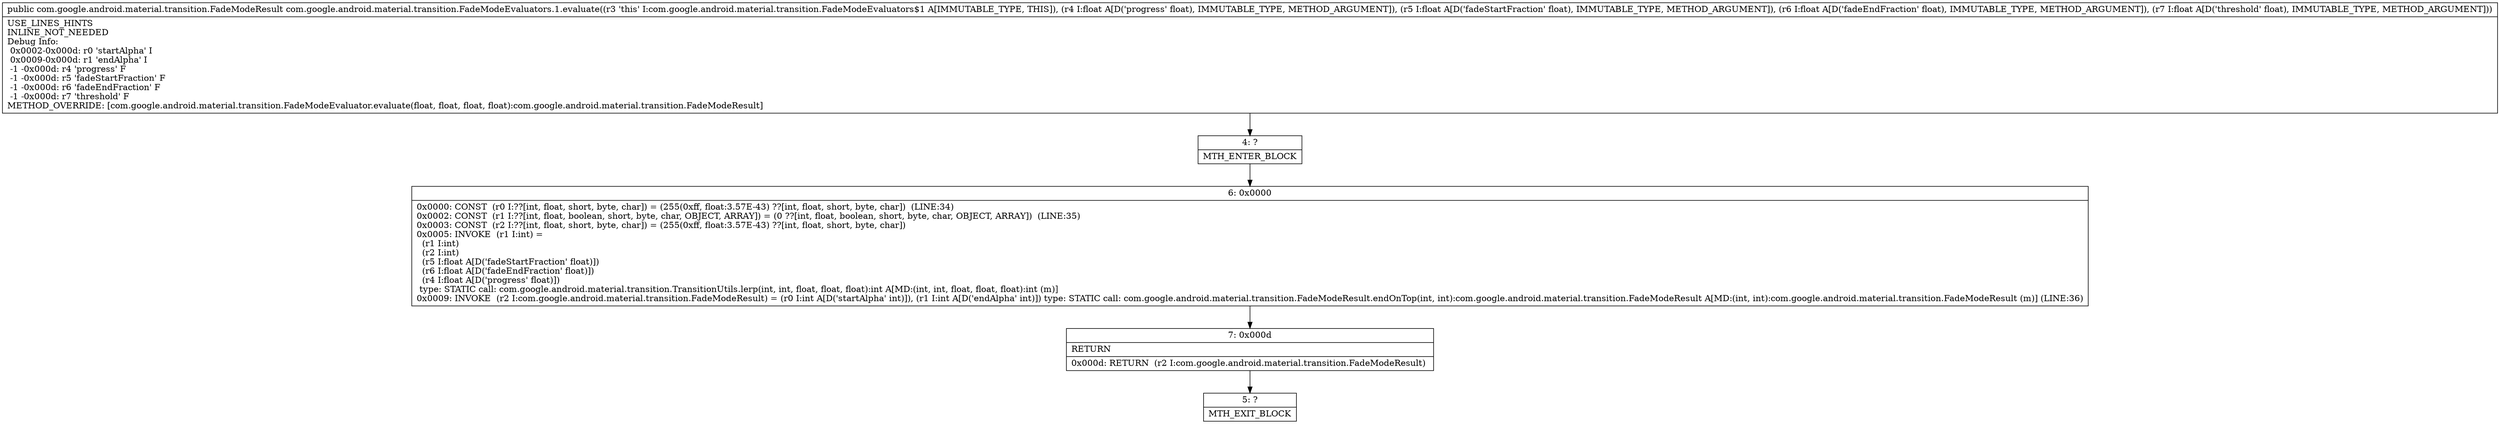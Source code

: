 digraph "CFG forcom.google.android.material.transition.FadeModeEvaluators.1.evaluate(FFFF)Lcom\/google\/android\/material\/transition\/FadeModeResult;" {
Node_4 [shape=record,label="{4\:\ ?|MTH_ENTER_BLOCK\l}"];
Node_6 [shape=record,label="{6\:\ 0x0000|0x0000: CONST  (r0 I:??[int, float, short, byte, char]) = (255(0xff, float:3.57E\-43) ??[int, float, short, byte, char])  (LINE:34)\l0x0002: CONST  (r1 I:??[int, float, boolean, short, byte, char, OBJECT, ARRAY]) = (0 ??[int, float, boolean, short, byte, char, OBJECT, ARRAY])  (LINE:35)\l0x0003: CONST  (r2 I:??[int, float, short, byte, char]) = (255(0xff, float:3.57E\-43) ??[int, float, short, byte, char]) \l0x0005: INVOKE  (r1 I:int) = \l  (r1 I:int)\l  (r2 I:int)\l  (r5 I:float A[D('fadeStartFraction' float)])\l  (r6 I:float A[D('fadeEndFraction' float)])\l  (r4 I:float A[D('progress' float)])\l type: STATIC call: com.google.android.material.transition.TransitionUtils.lerp(int, int, float, float, float):int A[MD:(int, int, float, float, float):int (m)]\l0x0009: INVOKE  (r2 I:com.google.android.material.transition.FadeModeResult) = (r0 I:int A[D('startAlpha' int)]), (r1 I:int A[D('endAlpha' int)]) type: STATIC call: com.google.android.material.transition.FadeModeResult.endOnTop(int, int):com.google.android.material.transition.FadeModeResult A[MD:(int, int):com.google.android.material.transition.FadeModeResult (m)] (LINE:36)\l}"];
Node_7 [shape=record,label="{7\:\ 0x000d|RETURN\l|0x000d: RETURN  (r2 I:com.google.android.material.transition.FadeModeResult) \l}"];
Node_5 [shape=record,label="{5\:\ ?|MTH_EXIT_BLOCK\l}"];
MethodNode[shape=record,label="{public com.google.android.material.transition.FadeModeResult com.google.android.material.transition.FadeModeEvaluators.1.evaluate((r3 'this' I:com.google.android.material.transition.FadeModeEvaluators$1 A[IMMUTABLE_TYPE, THIS]), (r4 I:float A[D('progress' float), IMMUTABLE_TYPE, METHOD_ARGUMENT]), (r5 I:float A[D('fadeStartFraction' float), IMMUTABLE_TYPE, METHOD_ARGUMENT]), (r6 I:float A[D('fadeEndFraction' float), IMMUTABLE_TYPE, METHOD_ARGUMENT]), (r7 I:float A[D('threshold' float), IMMUTABLE_TYPE, METHOD_ARGUMENT]))  | USE_LINES_HINTS\lINLINE_NOT_NEEDED\lDebug Info:\l  0x0002\-0x000d: r0 'startAlpha' I\l  0x0009\-0x000d: r1 'endAlpha' I\l  \-1 \-0x000d: r4 'progress' F\l  \-1 \-0x000d: r5 'fadeStartFraction' F\l  \-1 \-0x000d: r6 'fadeEndFraction' F\l  \-1 \-0x000d: r7 'threshold' F\lMETHOD_OVERRIDE: [com.google.android.material.transition.FadeModeEvaluator.evaluate(float, float, float, float):com.google.android.material.transition.FadeModeResult]\l}"];
MethodNode -> Node_4;Node_4 -> Node_6;
Node_6 -> Node_7;
Node_7 -> Node_5;
}

